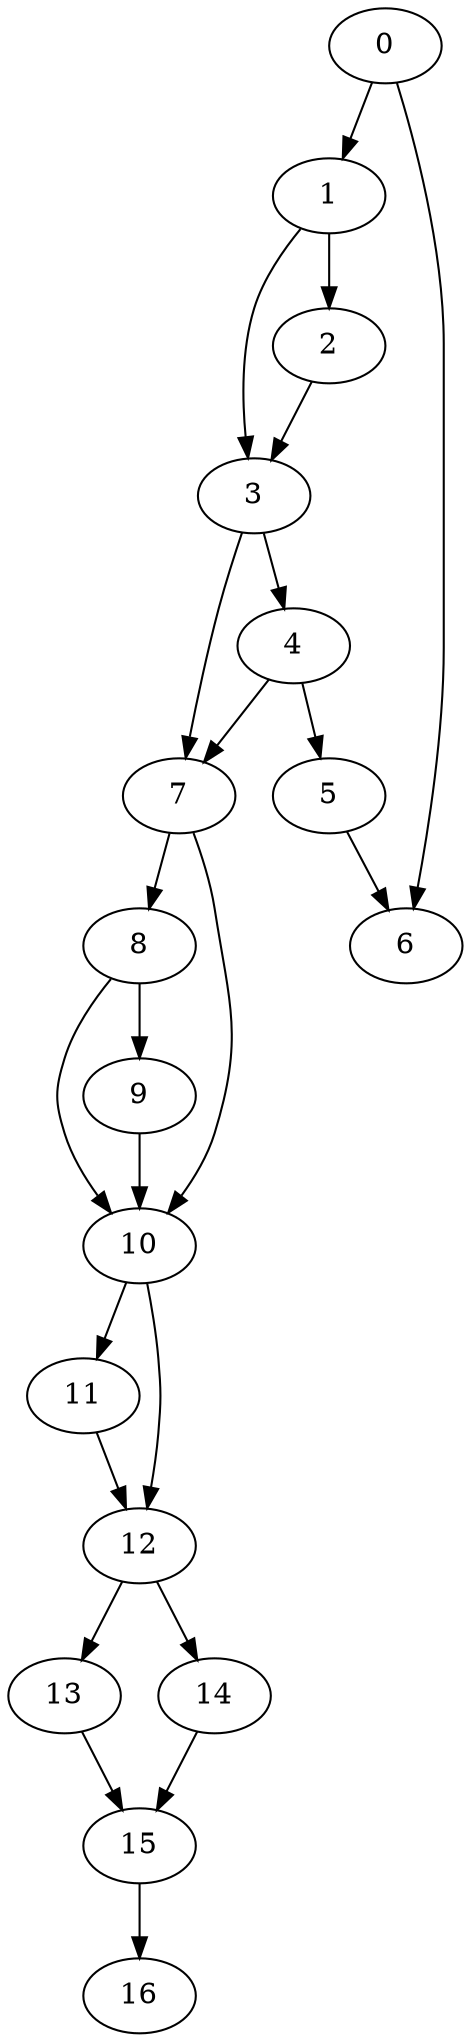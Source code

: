 digraph {
	0
	1
	2
	3
	4
	5
	6
	7
	8
	9
	10
	11
	12
	13
	14
	15
	16
	0 -> 1
	7 -> 10
	8 -> 10
	9 -> 10
	7 -> 8
	11 -> 12
	10 -> 12
	12 -> 14
	12 -> 13
	13 -> 15
	14 -> 15
	2 -> 3
	1 -> 3
	0 -> 6
	5 -> 6
	3 -> 7
	4 -> 7
	8 -> 9
	10 -> 11
	15 -> 16
	1 -> 2
	3 -> 4
	4 -> 5
}
